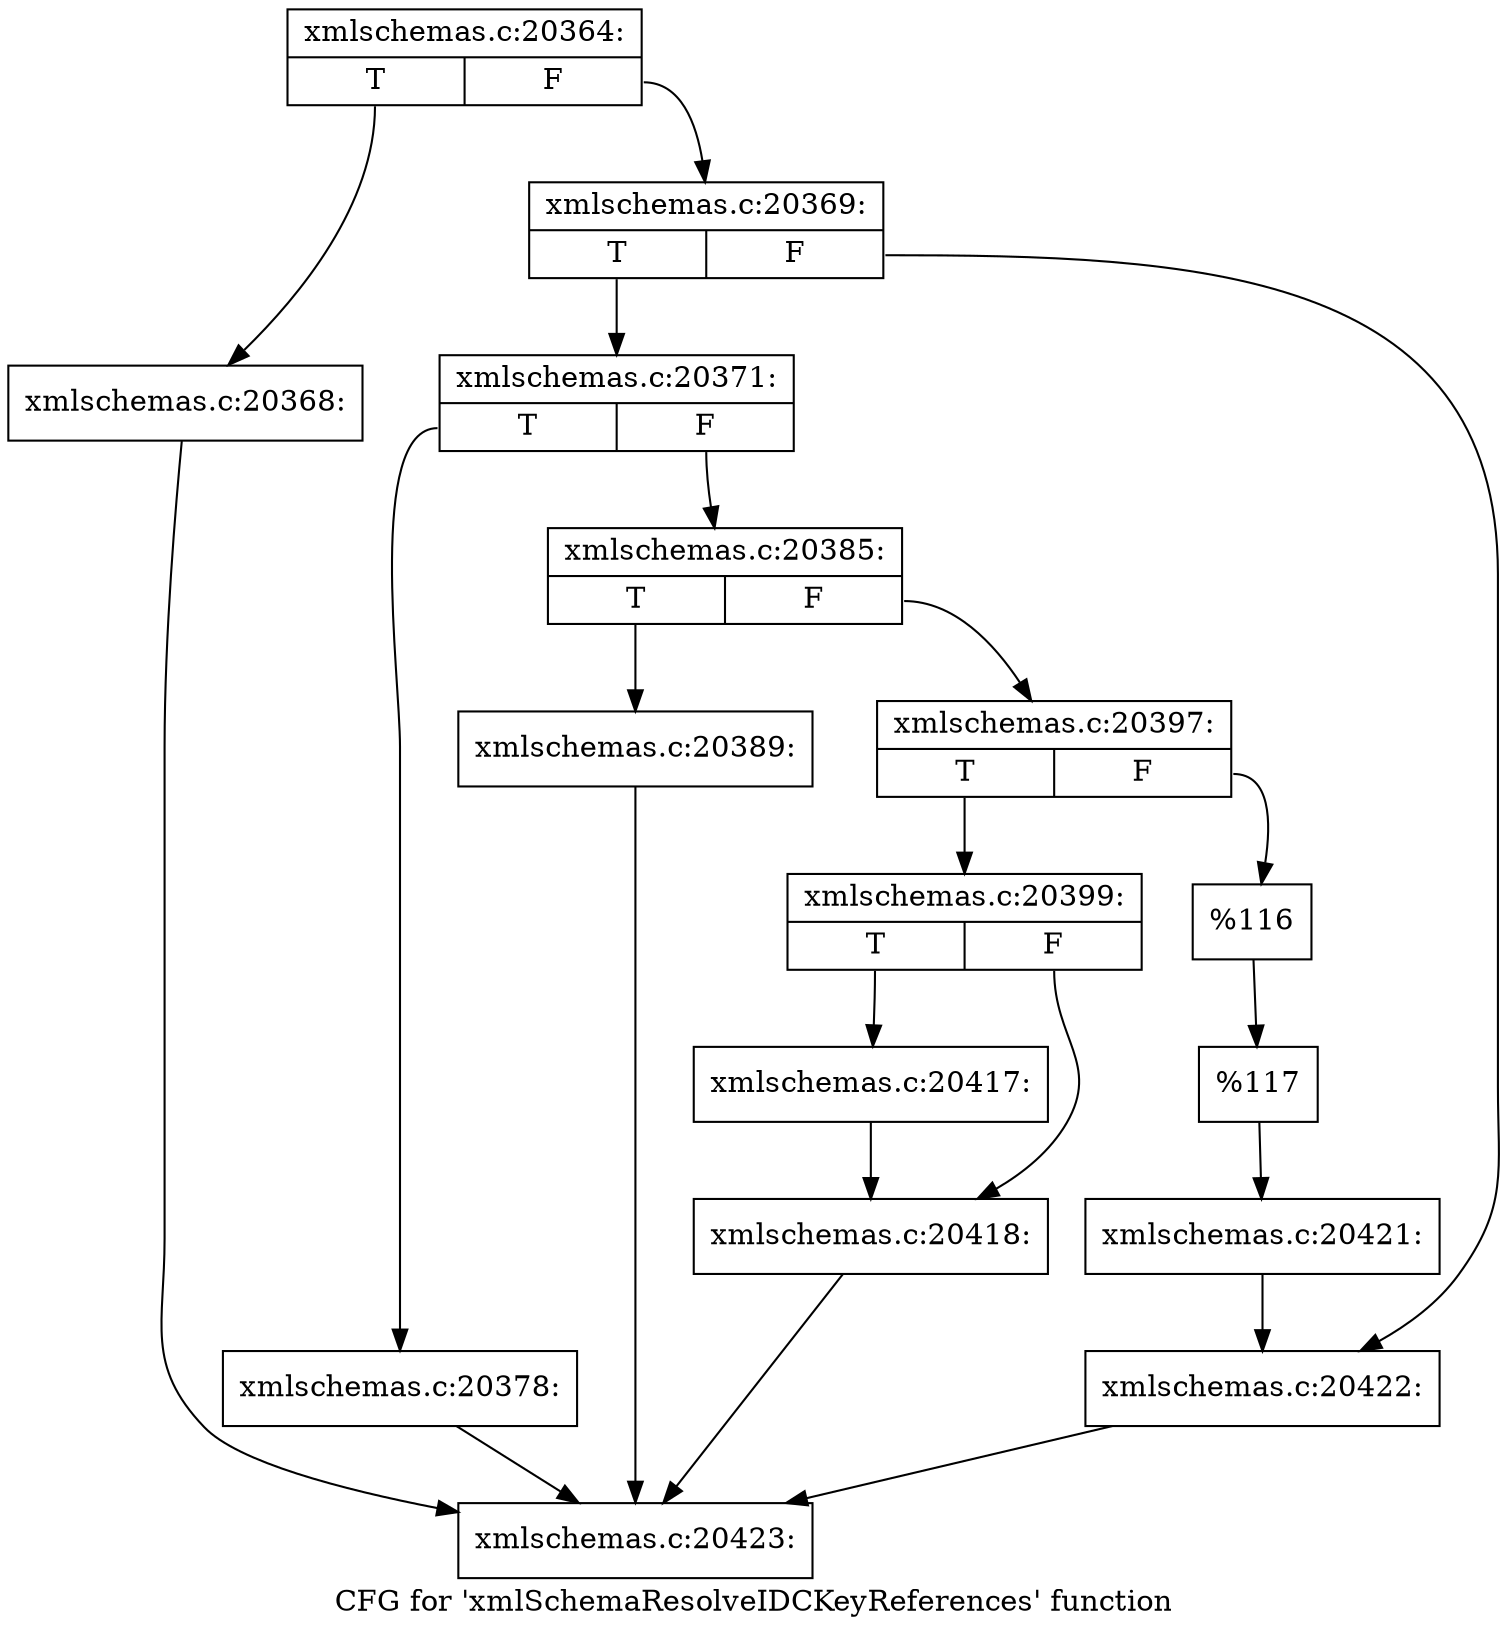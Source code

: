 digraph "CFG for 'xmlSchemaResolveIDCKeyReferences' function" {
	label="CFG for 'xmlSchemaResolveIDCKeyReferences' function";

	Node0x50b7cb0 [shape=record,label="{xmlschemas.c:20364:|{<s0>T|<s1>F}}"];
	Node0x50b7cb0:s0 -> Node0x50b7ef0;
	Node0x50b7cb0:s1 -> Node0x50b7f40;
	Node0x50b7ef0 [shape=record,label="{xmlschemas.c:20368:}"];
	Node0x50b7ef0 -> Node0x50b1710;
	Node0x50b7f40 [shape=record,label="{xmlschemas.c:20369:|{<s0>T|<s1>F}}"];
	Node0x50b7f40:s0 -> Node0x50b8500;
	Node0x50b7f40:s1 -> Node0x50b8550;
	Node0x50b8500 [shape=record,label="{xmlschemas.c:20371:|{<s0>T|<s1>F}}"];
	Node0x50b8500:s0 -> Node0x50b94d0;
	Node0x50b8500:s1 -> Node0x50ba040;
	Node0x50b94d0 [shape=record,label="{xmlschemas.c:20378:}"];
	Node0x50b94d0 -> Node0x50b1710;
	Node0x50ba040 [shape=record,label="{xmlschemas.c:20385:|{<s0>T|<s1>F}}"];
	Node0x50ba040:s0 -> Node0x50baf40;
	Node0x50ba040:s1 -> Node0x50bafe0;
	Node0x50baf40 [shape=record,label="{xmlschemas.c:20389:}"];
	Node0x50baf40 -> Node0x50b1710;
	Node0x50bafe0 [shape=record,label="{xmlschemas.c:20397:|{<s0>T|<s1>F}}"];
	Node0x50bafe0:s0 -> Node0x50bc480;
	Node0x50bafe0:s1 -> Node0x50bc4d0;
	Node0x50bc480 [shape=record,label="{xmlschemas.c:20399:|{<s0>T|<s1>F}}"];
	Node0x50bc480:s0 -> Node0x50be380;
	Node0x50bc480:s1 -> Node0x50be3d0;
	Node0x50be380 [shape=record,label="{xmlschemas.c:20417:}"];
	Node0x50be380 -> Node0x50be3d0;
	Node0x50be3d0 [shape=record,label="{xmlschemas.c:20418:}"];
	Node0x50be3d0 -> Node0x50b1710;
	Node0x50bc4d0 [shape=record,label="{%116}"];
	Node0x50bc4d0 -> Node0x50baf90;
	Node0x50baf90 [shape=record,label="{%117}"];
	Node0x50baf90 -> Node0x50b9ff0;
	Node0x50b9ff0 [shape=record,label="{xmlschemas.c:20421:}"];
	Node0x50b9ff0 -> Node0x50b8550;
	Node0x50b8550 [shape=record,label="{xmlschemas.c:20422:}"];
	Node0x50b8550 -> Node0x50b1710;
	Node0x50b1710 [shape=record,label="{xmlschemas.c:20423:}"];
}

